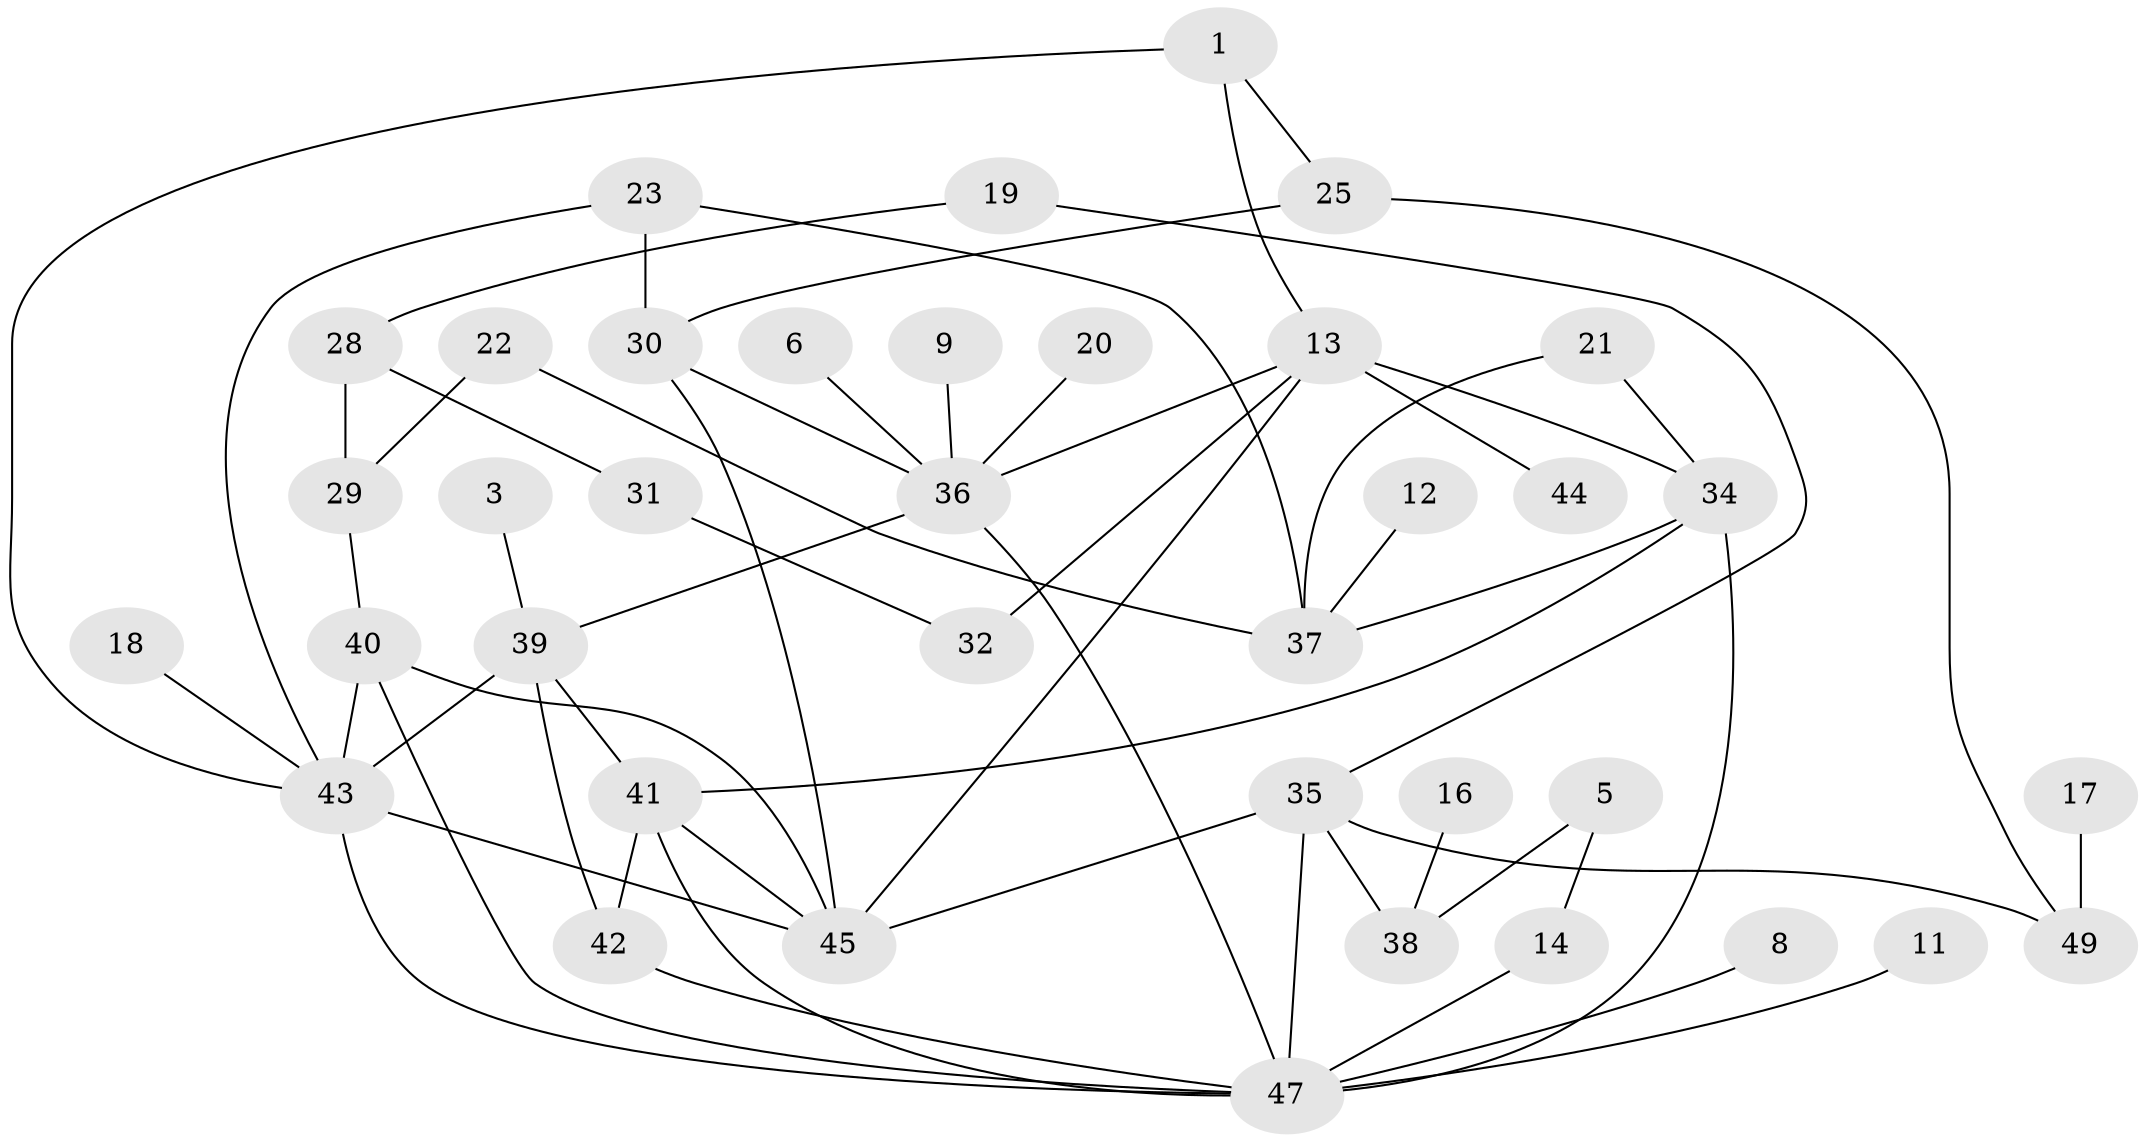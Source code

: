 // original degree distribution, {1: 0.24489795918367346, 5: 0.061224489795918366, 2: 0.2857142857142857, 3: 0.20408163265306123, 0: 0.10204081632653061, 4: 0.061224489795918366, 6: 0.030612244897959183, 8: 0.01020408163265306}
// Generated by graph-tools (version 1.1) at 2025/25/03/09/25 03:25:19]
// undirected, 38 vertices, 59 edges
graph export_dot {
graph [start="1"]
  node [color=gray90,style=filled];
  1;
  3;
  5;
  6;
  8;
  9;
  11;
  12;
  13;
  14;
  16;
  17;
  18;
  19;
  20;
  21;
  22;
  23;
  25;
  28;
  29;
  30;
  31;
  32;
  34;
  35;
  36;
  37;
  38;
  39;
  40;
  41;
  42;
  43;
  44;
  45;
  47;
  49;
  1 -- 13 [weight=1.0];
  1 -- 25 [weight=1.0];
  1 -- 43 [weight=1.0];
  3 -- 39 [weight=1.0];
  5 -- 14 [weight=1.0];
  5 -- 38 [weight=1.0];
  6 -- 36 [weight=1.0];
  8 -- 47 [weight=1.0];
  9 -- 36 [weight=1.0];
  11 -- 47 [weight=2.0];
  12 -- 37 [weight=1.0];
  13 -- 32 [weight=1.0];
  13 -- 34 [weight=1.0];
  13 -- 36 [weight=1.0];
  13 -- 44 [weight=1.0];
  13 -- 45 [weight=1.0];
  14 -- 47 [weight=1.0];
  16 -- 38 [weight=1.0];
  17 -- 49 [weight=1.0];
  18 -- 43 [weight=1.0];
  19 -- 28 [weight=1.0];
  19 -- 35 [weight=1.0];
  20 -- 36 [weight=1.0];
  21 -- 34 [weight=1.0];
  21 -- 37 [weight=1.0];
  22 -- 29 [weight=1.0];
  22 -- 37 [weight=1.0];
  23 -- 30 [weight=1.0];
  23 -- 37 [weight=1.0];
  23 -- 43 [weight=1.0];
  25 -- 30 [weight=1.0];
  25 -- 49 [weight=1.0];
  28 -- 29 [weight=1.0];
  28 -- 31 [weight=1.0];
  29 -- 40 [weight=1.0];
  30 -- 36 [weight=2.0];
  30 -- 45 [weight=1.0];
  31 -- 32 [weight=1.0];
  34 -- 37 [weight=1.0];
  34 -- 41 [weight=1.0];
  34 -- 47 [weight=1.0];
  35 -- 38 [weight=1.0];
  35 -- 45 [weight=1.0];
  35 -- 47 [weight=1.0];
  35 -- 49 [weight=1.0];
  36 -- 39 [weight=1.0];
  36 -- 47 [weight=1.0];
  39 -- 41 [weight=1.0];
  39 -- 42 [weight=1.0];
  39 -- 43 [weight=1.0];
  40 -- 43 [weight=1.0];
  40 -- 45 [weight=1.0];
  40 -- 47 [weight=1.0];
  41 -- 42 [weight=1.0];
  41 -- 45 [weight=1.0];
  41 -- 47 [weight=1.0];
  42 -- 47 [weight=1.0];
  43 -- 45 [weight=1.0];
  43 -- 47 [weight=1.0];
}
